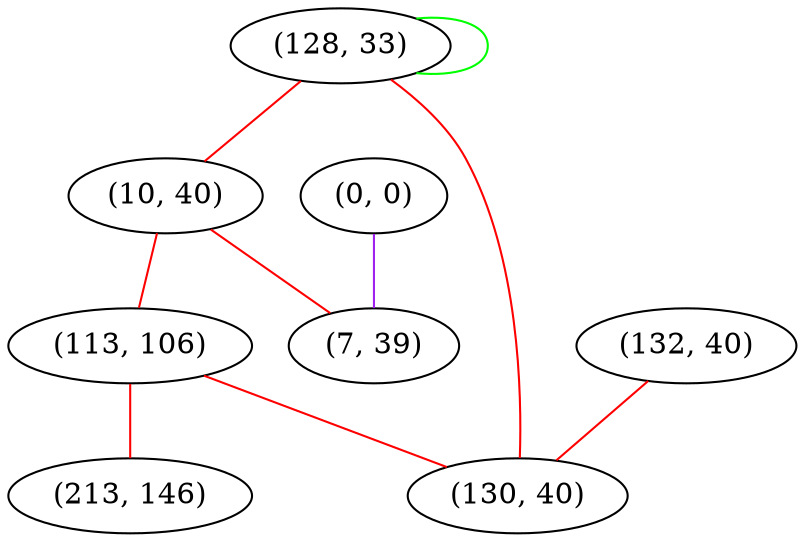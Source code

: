 graph "" {
"(128, 33)";
"(10, 40)";
"(0, 0)";
"(132, 40)";
"(113, 106)";
"(130, 40)";
"(7, 39)";
"(213, 146)";
"(128, 33)" -- "(128, 33)"  [color=green, key=0, weight=2];
"(128, 33)" -- "(10, 40)"  [color=red, key=0, weight=1];
"(128, 33)" -- "(130, 40)"  [color=red, key=0, weight=1];
"(10, 40)" -- "(113, 106)"  [color=red, key=0, weight=1];
"(10, 40)" -- "(7, 39)"  [color=red, key=0, weight=1];
"(0, 0)" -- "(7, 39)"  [color=purple, key=0, weight=4];
"(132, 40)" -- "(130, 40)"  [color=red, key=0, weight=1];
"(113, 106)" -- "(213, 146)"  [color=red, key=0, weight=1];
"(113, 106)" -- "(130, 40)"  [color=red, key=0, weight=1];
}
